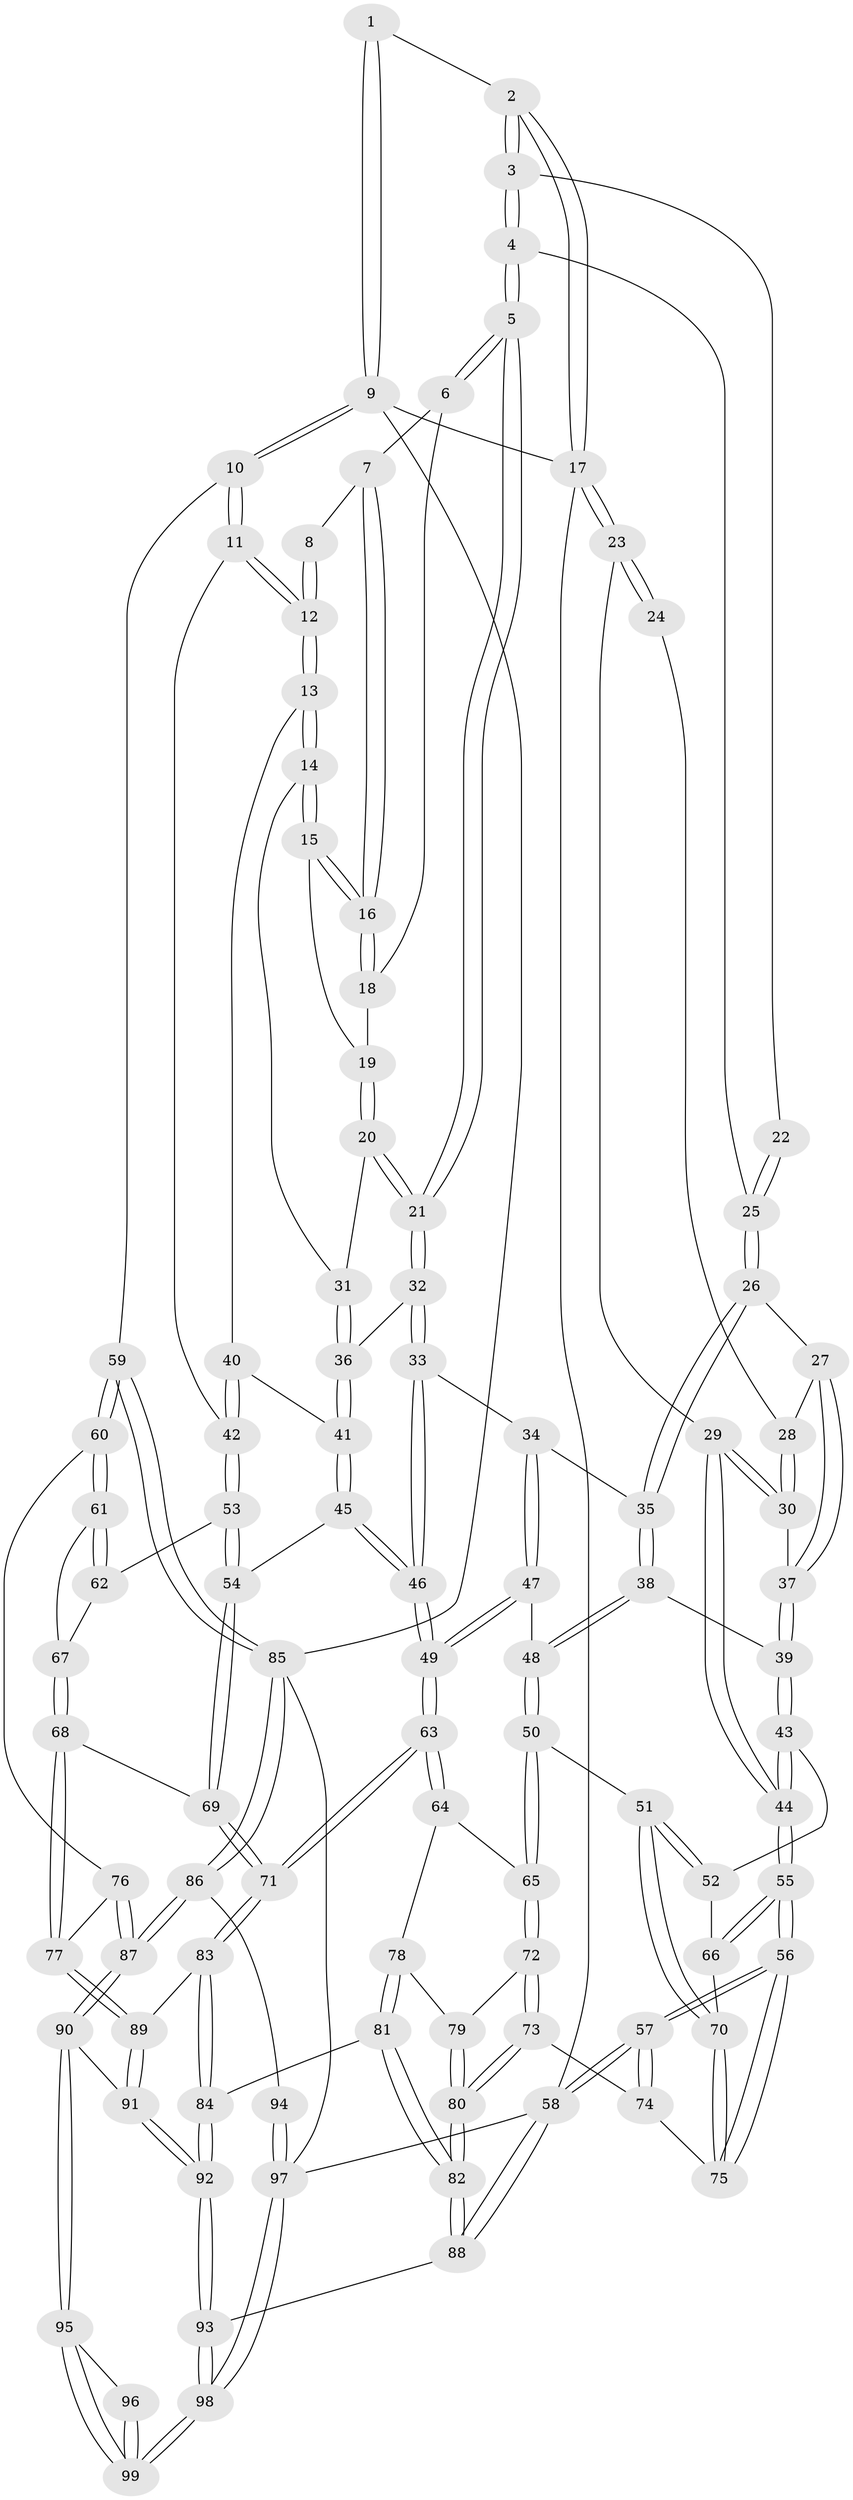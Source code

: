 // coarse degree distribution, {2: 0.08, 4: 0.48, 5: 0.04, 3: 0.4}
// Generated by graph-tools (version 1.1) at 2025/38/03/04/25 23:38:27]
// undirected, 99 vertices, 244 edges
graph export_dot {
  node [color=gray90,style=filled];
  1 [pos="+0.7876626585483684+0"];
  2 [pos="+0.36764662560454076+0"];
  3 [pos="+0.37669761234207155+0"];
  4 [pos="+0.4314950604713835+0.05978782269811072"];
  5 [pos="+0.4414035070286139+0.07540872073619684"];
  6 [pos="+0.5700010523523431+0.042114536463097874"];
  7 [pos="+0.7812182287944922+0"];
  8 [pos="+0.7875124462137161+0"];
  9 [pos="+1+0"];
  10 [pos="+1+0.3168622536057039"];
  11 [pos="+0.9785662866091914+0.2450672372423492"];
  12 [pos="+0.9704319726757974+0.23846174819095017"];
  13 [pos="+0.7456486639449666+0.17505666054086702"];
  14 [pos="+0.7379075323325262+0.168680553335855"];
  15 [pos="+0.7233068020490845+0.0004194294260238907"];
  16 [pos="+0.7292207813940335+0"];
  17 [pos="+0+0"];
  18 [pos="+0.5769645499924305+0.044004037793354406"];
  19 [pos="+0.6212125081320015+0.06279256586003357"];
  20 [pos="+0.5970620253713013+0.15756517642361484"];
  21 [pos="+0.4706638472193795+0.16411348302671053"];
  22 [pos="+0.27873548794194825+0.01632713824041348"];
  23 [pos="+0+0"];
  24 [pos="+0.20925856943155785+0.07038706575722387"];
  25 [pos="+0.2541627537886046+0.15765299845153366"];
  26 [pos="+0.23213233142054562+0.1803816499546345"];
  27 [pos="+0.18907792386340683+0.18457905218577556"];
  28 [pos="+0.2080434395646123+0.07358638863751926"];
  29 [pos="+0+0"];
  30 [pos="+0+0.04666315532957563"];
  31 [pos="+0.6632349420043209+0.1755827008460612"];
  32 [pos="+0.46723044255563395+0.17658382320411634"];
  33 [pos="+0.41010400738769365+0.25992035271757946"];
  34 [pos="+0.4073444594754064+0.26067508907719045"];
  35 [pos="+0.38204939153196604+0.2658763043027453"];
  36 [pos="+0.6035890337163219+0.31232038604094575"];
  37 [pos="+0.1871056970828356+0.18559960937302414"];
  38 [pos="+0.31442454062352937+0.3240919923554783"];
  39 [pos="+0.17406672995924155+0.271646504592478"];
  40 [pos="+0.7242738695557038+0.23382807985354875"];
  41 [pos="+0.6132401664525869+0.3408321897551148"];
  42 [pos="+0.7178616267691822+0.3931791542496397"];
  43 [pos="+0.12818357170182798+0.3406610238656256"];
  44 [pos="+0+0.2789037673274345"];
  45 [pos="+0.6184800970849077+0.4184917094654394"];
  46 [pos="+0.5053178431849383+0.4406245565734612"];
  47 [pos="+0.3651643475750557+0.41752508804189375"];
  48 [pos="+0.2810142350428824+0.4122557992135534"];
  49 [pos="+0.4906503028041274+0.4583339958760941"];
  50 [pos="+0.24378751813218302+0.4524352137488065"];
  51 [pos="+0.18598832297194592+0.43234095957641433"];
  52 [pos="+0.1633990037248543+0.41235136080685864"];
  53 [pos="+0.7036584065132095+0.40932048731927695"];
  54 [pos="+0.638543421585318+0.4271556994847682"];
  55 [pos="+0+0.4034821112812611"];
  56 [pos="+0+0.6118666073674722"];
  57 [pos="+0+1"];
  58 [pos="+0+1"];
  59 [pos="+1+0.3812607444173541"];
  60 [pos="+1+0.4394037007264749"];
  61 [pos="+0.9227004358299793+0.46350910626492703"];
  62 [pos="+0.7193865771415439+0.41968259316130085"];
  63 [pos="+0.4422033924032987+0.5624949563090115"];
  64 [pos="+0.3432401733914711+0.540335171839233"];
  65 [pos="+0.24744210631265798+0.4604794789444853"];
  66 [pos="+0.04242559113642614+0.4768112373160617"];
  67 [pos="+0.8012538264262022+0.5231688344065228"];
  68 [pos="+0.7524302429892056+0.6327986544614362"];
  69 [pos="+0.6704415348258113+0.5599321623404845"];
  70 [pos="+0.0930392915285449+0.574091733145535"];
  71 [pos="+0.4750611229179665+0.6732217904990475"];
  72 [pos="+0.19674069011728834+0.5980662883591917"];
  73 [pos="+0.12535411238345048+0.6183103177610256"];
  74 [pos="+0.12222676538075976+0.6167424813301327"];
  75 [pos="+0.0927705422772391+0.5780082242558504"];
  76 [pos="+0.8815228334767187+0.6213196072714715"];
  77 [pos="+0.7688009582693149+0.6729307842375227"];
  78 [pos="+0.2607976296800831+0.6351670906080511"];
  79 [pos="+0.23706453279524733+0.6240941089980153"];
  80 [pos="+0.15956784410685243+0.736300957820161"];
  81 [pos="+0.2708325317990524+0.6602880556119982"];
  82 [pos="+0.18264611064325387+0.8543347747411898"];
  83 [pos="+0.47410294361442784+0.695415119595803"];
  84 [pos="+0.4668683902288793+0.7110152000057711"];
  85 [pos="+1+0.7440679524423051"];
  86 [pos="+1+0.7654934059276661"];
  87 [pos="+1+0.7604247294952906"];
  88 [pos="+0.1645251939075825+1"];
  89 [pos="+0.7613151236058723+0.7147331381675373"];
  90 [pos="+0.795022142785396+0.806632266018677"];
  91 [pos="+0.7842612712990131+0.7992163224773307"];
  92 [pos="+0.414390193058869+1"];
  93 [pos="+0.39529230760102496+1"];
  94 [pos="+0.974444633749136+0.9016222231319194"];
  95 [pos="+0.809234614038015+0.8425911196829575"];
  96 [pos="+0.9727394542207786+0.9017488323153613"];
  97 [pos="+0.9602686462938155+1"];
  98 [pos="+0.8591628923958439+1"];
  99 [pos="+0.8412745372291788+0.9917962801225"];
  1 -- 2;
  1 -- 9;
  1 -- 9;
  2 -- 3;
  2 -- 3;
  2 -- 17;
  2 -- 17;
  3 -- 4;
  3 -- 4;
  3 -- 22;
  4 -- 5;
  4 -- 5;
  4 -- 25;
  5 -- 6;
  5 -- 6;
  5 -- 21;
  5 -- 21;
  6 -- 7;
  6 -- 18;
  7 -- 8;
  7 -- 16;
  7 -- 16;
  8 -- 12;
  8 -- 12;
  9 -- 10;
  9 -- 10;
  9 -- 17;
  9 -- 85;
  10 -- 11;
  10 -- 11;
  10 -- 59;
  11 -- 12;
  11 -- 12;
  11 -- 42;
  12 -- 13;
  12 -- 13;
  13 -- 14;
  13 -- 14;
  13 -- 40;
  14 -- 15;
  14 -- 15;
  14 -- 31;
  15 -- 16;
  15 -- 16;
  15 -- 19;
  16 -- 18;
  16 -- 18;
  17 -- 23;
  17 -- 23;
  17 -- 58;
  18 -- 19;
  19 -- 20;
  19 -- 20;
  20 -- 21;
  20 -- 21;
  20 -- 31;
  21 -- 32;
  21 -- 32;
  22 -- 25;
  22 -- 25;
  23 -- 24;
  23 -- 24;
  23 -- 29;
  24 -- 28;
  25 -- 26;
  25 -- 26;
  26 -- 27;
  26 -- 35;
  26 -- 35;
  27 -- 28;
  27 -- 37;
  27 -- 37;
  28 -- 30;
  28 -- 30;
  29 -- 30;
  29 -- 30;
  29 -- 44;
  29 -- 44;
  30 -- 37;
  31 -- 36;
  31 -- 36;
  32 -- 33;
  32 -- 33;
  32 -- 36;
  33 -- 34;
  33 -- 46;
  33 -- 46;
  34 -- 35;
  34 -- 47;
  34 -- 47;
  35 -- 38;
  35 -- 38;
  36 -- 41;
  36 -- 41;
  37 -- 39;
  37 -- 39;
  38 -- 39;
  38 -- 48;
  38 -- 48;
  39 -- 43;
  39 -- 43;
  40 -- 41;
  40 -- 42;
  40 -- 42;
  41 -- 45;
  41 -- 45;
  42 -- 53;
  42 -- 53;
  43 -- 44;
  43 -- 44;
  43 -- 52;
  44 -- 55;
  44 -- 55;
  45 -- 46;
  45 -- 46;
  45 -- 54;
  46 -- 49;
  46 -- 49;
  47 -- 48;
  47 -- 49;
  47 -- 49;
  48 -- 50;
  48 -- 50;
  49 -- 63;
  49 -- 63;
  50 -- 51;
  50 -- 65;
  50 -- 65;
  51 -- 52;
  51 -- 52;
  51 -- 70;
  51 -- 70;
  52 -- 66;
  53 -- 54;
  53 -- 54;
  53 -- 62;
  54 -- 69;
  54 -- 69;
  55 -- 56;
  55 -- 56;
  55 -- 66;
  55 -- 66;
  56 -- 57;
  56 -- 57;
  56 -- 75;
  56 -- 75;
  57 -- 58;
  57 -- 58;
  57 -- 74;
  57 -- 74;
  58 -- 88;
  58 -- 88;
  58 -- 97;
  59 -- 60;
  59 -- 60;
  59 -- 85;
  59 -- 85;
  60 -- 61;
  60 -- 61;
  60 -- 76;
  61 -- 62;
  61 -- 62;
  61 -- 67;
  62 -- 67;
  63 -- 64;
  63 -- 64;
  63 -- 71;
  63 -- 71;
  64 -- 65;
  64 -- 78;
  65 -- 72;
  65 -- 72;
  66 -- 70;
  67 -- 68;
  67 -- 68;
  68 -- 69;
  68 -- 77;
  68 -- 77;
  69 -- 71;
  69 -- 71;
  70 -- 75;
  70 -- 75;
  71 -- 83;
  71 -- 83;
  72 -- 73;
  72 -- 73;
  72 -- 79;
  73 -- 74;
  73 -- 80;
  73 -- 80;
  74 -- 75;
  76 -- 77;
  76 -- 87;
  76 -- 87;
  77 -- 89;
  77 -- 89;
  78 -- 79;
  78 -- 81;
  78 -- 81;
  79 -- 80;
  79 -- 80;
  80 -- 82;
  80 -- 82;
  81 -- 82;
  81 -- 82;
  81 -- 84;
  82 -- 88;
  82 -- 88;
  83 -- 84;
  83 -- 84;
  83 -- 89;
  84 -- 92;
  84 -- 92;
  85 -- 86;
  85 -- 86;
  85 -- 97;
  86 -- 87;
  86 -- 87;
  86 -- 94;
  87 -- 90;
  87 -- 90;
  88 -- 93;
  89 -- 91;
  89 -- 91;
  90 -- 91;
  90 -- 95;
  90 -- 95;
  91 -- 92;
  91 -- 92;
  92 -- 93;
  92 -- 93;
  93 -- 98;
  93 -- 98;
  94 -- 97;
  94 -- 97;
  95 -- 96;
  95 -- 99;
  95 -- 99;
  96 -- 99;
  96 -- 99;
  97 -- 98;
  97 -- 98;
  98 -- 99;
  98 -- 99;
}
